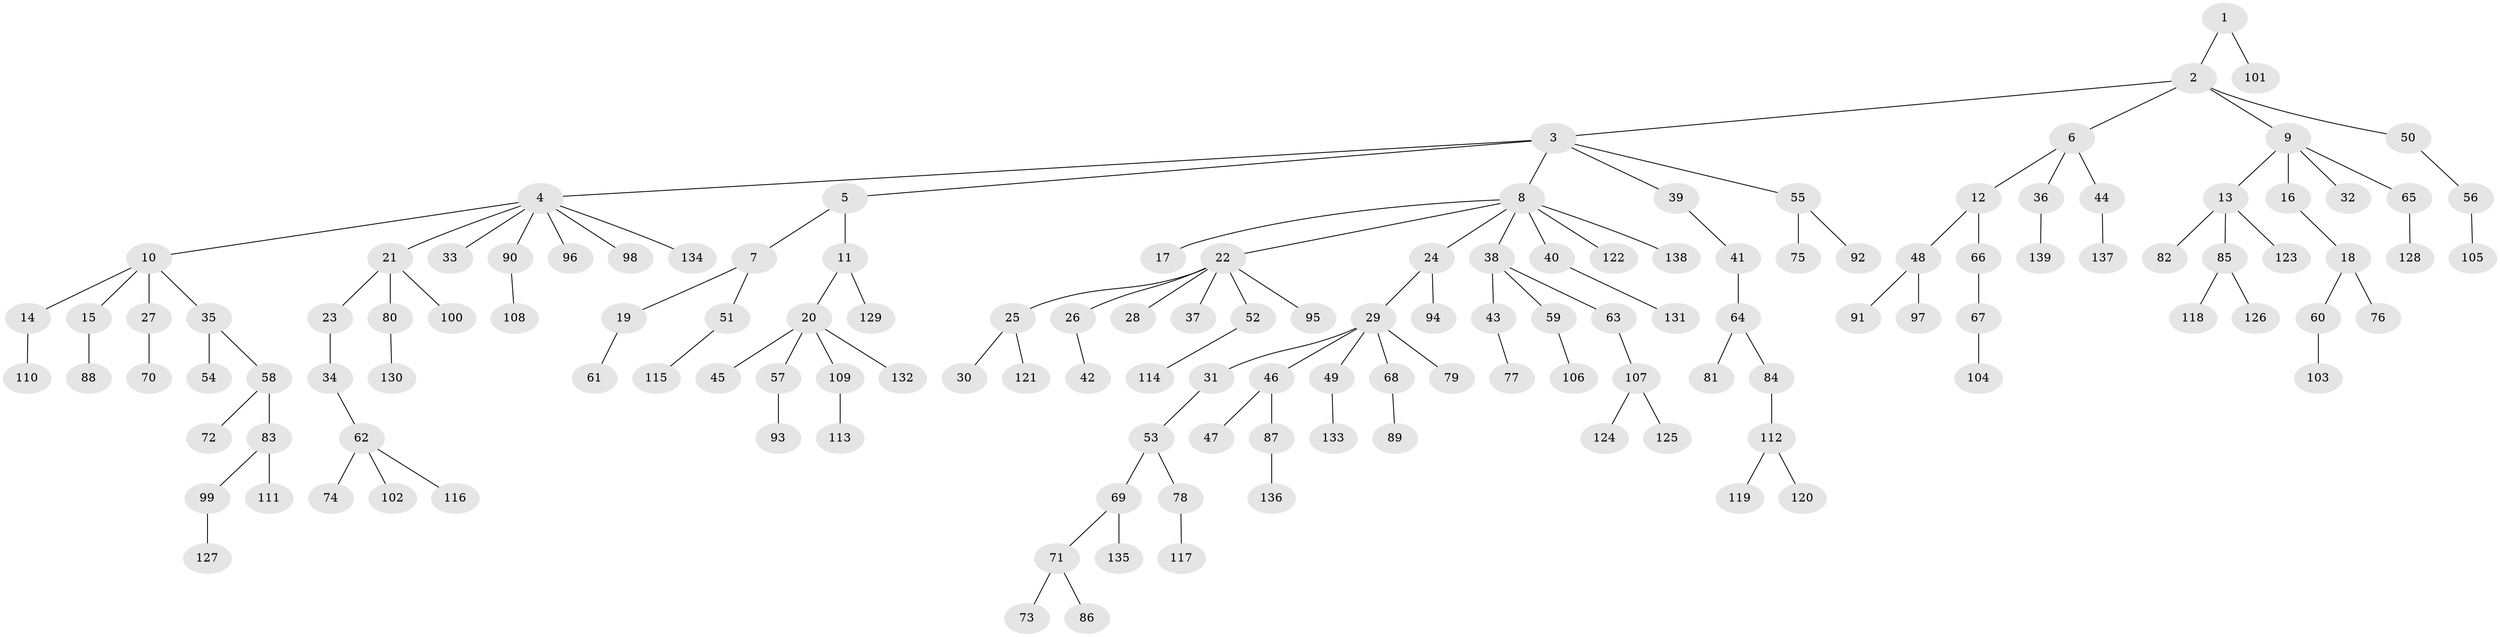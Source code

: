 // Generated by graph-tools (version 1.1) at 2025/26/03/09/25 03:26:25]
// undirected, 139 vertices, 138 edges
graph export_dot {
graph [start="1"]
  node [color=gray90,style=filled];
  1;
  2;
  3;
  4;
  5;
  6;
  7;
  8;
  9;
  10;
  11;
  12;
  13;
  14;
  15;
  16;
  17;
  18;
  19;
  20;
  21;
  22;
  23;
  24;
  25;
  26;
  27;
  28;
  29;
  30;
  31;
  32;
  33;
  34;
  35;
  36;
  37;
  38;
  39;
  40;
  41;
  42;
  43;
  44;
  45;
  46;
  47;
  48;
  49;
  50;
  51;
  52;
  53;
  54;
  55;
  56;
  57;
  58;
  59;
  60;
  61;
  62;
  63;
  64;
  65;
  66;
  67;
  68;
  69;
  70;
  71;
  72;
  73;
  74;
  75;
  76;
  77;
  78;
  79;
  80;
  81;
  82;
  83;
  84;
  85;
  86;
  87;
  88;
  89;
  90;
  91;
  92;
  93;
  94;
  95;
  96;
  97;
  98;
  99;
  100;
  101;
  102;
  103;
  104;
  105;
  106;
  107;
  108;
  109;
  110;
  111;
  112;
  113;
  114;
  115;
  116;
  117;
  118;
  119;
  120;
  121;
  122;
  123;
  124;
  125;
  126;
  127;
  128;
  129;
  130;
  131;
  132;
  133;
  134;
  135;
  136;
  137;
  138;
  139;
  1 -- 2;
  1 -- 101;
  2 -- 3;
  2 -- 6;
  2 -- 9;
  2 -- 50;
  3 -- 4;
  3 -- 5;
  3 -- 8;
  3 -- 39;
  3 -- 55;
  4 -- 10;
  4 -- 21;
  4 -- 33;
  4 -- 90;
  4 -- 96;
  4 -- 98;
  4 -- 134;
  5 -- 7;
  5 -- 11;
  6 -- 12;
  6 -- 36;
  6 -- 44;
  7 -- 19;
  7 -- 51;
  8 -- 17;
  8 -- 22;
  8 -- 24;
  8 -- 38;
  8 -- 40;
  8 -- 122;
  8 -- 138;
  9 -- 13;
  9 -- 16;
  9 -- 32;
  9 -- 65;
  10 -- 14;
  10 -- 15;
  10 -- 27;
  10 -- 35;
  11 -- 20;
  11 -- 129;
  12 -- 48;
  12 -- 66;
  13 -- 82;
  13 -- 85;
  13 -- 123;
  14 -- 110;
  15 -- 88;
  16 -- 18;
  18 -- 60;
  18 -- 76;
  19 -- 61;
  20 -- 45;
  20 -- 57;
  20 -- 109;
  20 -- 132;
  21 -- 23;
  21 -- 80;
  21 -- 100;
  22 -- 25;
  22 -- 26;
  22 -- 28;
  22 -- 37;
  22 -- 52;
  22 -- 95;
  23 -- 34;
  24 -- 29;
  24 -- 94;
  25 -- 30;
  25 -- 121;
  26 -- 42;
  27 -- 70;
  29 -- 31;
  29 -- 46;
  29 -- 49;
  29 -- 68;
  29 -- 79;
  31 -- 53;
  34 -- 62;
  35 -- 54;
  35 -- 58;
  36 -- 139;
  38 -- 43;
  38 -- 59;
  38 -- 63;
  39 -- 41;
  40 -- 131;
  41 -- 64;
  43 -- 77;
  44 -- 137;
  46 -- 47;
  46 -- 87;
  48 -- 91;
  48 -- 97;
  49 -- 133;
  50 -- 56;
  51 -- 115;
  52 -- 114;
  53 -- 69;
  53 -- 78;
  55 -- 75;
  55 -- 92;
  56 -- 105;
  57 -- 93;
  58 -- 72;
  58 -- 83;
  59 -- 106;
  60 -- 103;
  62 -- 74;
  62 -- 102;
  62 -- 116;
  63 -- 107;
  64 -- 81;
  64 -- 84;
  65 -- 128;
  66 -- 67;
  67 -- 104;
  68 -- 89;
  69 -- 71;
  69 -- 135;
  71 -- 73;
  71 -- 86;
  78 -- 117;
  80 -- 130;
  83 -- 99;
  83 -- 111;
  84 -- 112;
  85 -- 118;
  85 -- 126;
  87 -- 136;
  90 -- 108;
  99 -- 127;
  107 -- 124;
  107 -- 125;
  109 -- 113;
  112 -- 119;
  112 -- 120;
}
